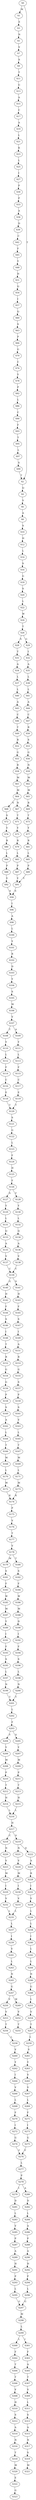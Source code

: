 strict digraph  {
	S0 -> S1 [ label = M ];
	S0 -> S2 [ label = T ];
	S1 -> S3 [ label = E ];
	S2 -> S4 [ label = Q ];
	S3 -> S5 [ label = N ];
	S4 -> S6 [ label = V ];
	S5 -> S7 [ label = V ];
	S6 -> S8 [ label = A ];
	S7 -> S9 [ label = S ];
	S8 -> S10 [ label = S ];
	S9 -> S11 [ label = T ];
	S10 -> S12 [ label = H ];
	S11 -> S13 [ label = G ];
	S12 -> S14 [ label = L ];
	S13 -> S15 [ label = A ];
	S14 -> S16 [ label = S ];
	S15 -> S17 [ label = C ];
	S16 -> S18 [ label = G ];
	S17 -> S19 [ label = A ];
	S18 -> S20 [ label = S ];
	S19 -> S21 [ label = L ];
	S20 -> S22 [ label = L ];
	S21 -> S23 [ label = K ];
	S22 -> S24 [ label = W ];
	S23 -> S25 [ label = L ];
	S24 -> S26 [ label = T ];
	S25 -> S27 [ label = I ];
	S26 -> S28 [ label = S ];
	S26 -> S29 [ label = G ];
	S27 -> S30 [ label = P ];
	S28 -> S31 [ label = T ];
	S29 -> S32 [ label = I ];
	S30 -> S33 [ label = P ];
	S31 -> S34 [ label = A ];
	S32 -> S35 [ label = A ];
	S33 -> S36 [ label = A ];
	S34 -> S37 [ label = L ];
	S35 -> S38 [ label = L ];
	S36 -> S39 [ label = D ];
	S37 -> S40 [ label = L ];
	S38 -> S41 [ label = L ];
	S39 -> S42 [ label = C ];
	S40 -> S43 [ label = A ];
	S41 -> S44 [ label = A ];
	S42 -> S45 [ label = F ];
	S43 -> S46 [ label = C ];
	S44 -> S47 [ label = C ];
	S45 -> S48 [ label = Y ];
	S46 -> S49 [ label = T ];
	S47 -> S50 [ label = R ];
	S48 -> S51 [ label = H ];
	S49 -> S52 [ label = R ];
	S50 -> S53 [ label = S ];
	S51 -> S54 [ label = Q ];
	S52 -> S55 [ label = G ];
	S53 -> S56 [ label = G ];
	S54 -> S57 [ label = I ];
	S55 -> S58 [ label = R ];
	S56 -> S59 [ label = N ];
	S57 -> S60 [ label = Q ];
	S58 -> S61 [ label = M ];
	S59 -> S62 [ label = M ];
	S60 -> S63 [ label = S ];
	S61 -> S64 [ label = M ];
	S62 -> S65 [ label = M ];
	S63 -> S66 [ label = P ];
	S64 -> S67 [ label = N ];
	S64 -> S68 [ label = S ];
	S65 -> S69 [ label = R ];
	S66 -> S70 [ label = G ];
	S67 -> S71 [ label = T ];
	S68 -> S72 [ label = S ];
	S69 -> S73 [ label = T ];
	S70 -> S74 [ label = C ];
	S71 -> S75 [ label = Y ];
	S72 -> S76 [ label = Y ];
	S73 -> S77 [ label = Y ];
	S74 -> S78 [ label = Y ];
	S75 -> S79 [ label = R ];
	S76 -> S80 [ label = R ];
	S77 -> S81 [ label = R ];
	S78 -> S82 [ label = P ];
	S79 -> S83 [ label = L ];
	S80 -> S84 [ label = L ];
	S81 -> S85 [ label = L ];
	S82 -> S86 [ label = L ];
	S83 -> S87 [ label = P ];
	S84 -> S88 [ label = P ];
	S85 -> S89 [ label = P ];
	S86 -> S90 [ label = C ];
	S87 -> S91 [ label = Y ];
	S88 -> S92 [ label = Y ];
	S89 -> S91 [ label = Y ];
	S90 -> S93 [ label = F ];
	S91 -> S94 [ label = S ];
	S92 -> S94 [ label = S ];
	S93 -> S95 [ label = T ];
	S94 -> S96 [ label = I ];
	S95 -> S97 [ label = L ];
	S96 -> S98 [ label = A ];
	S97 -> S99 [ label = S ];
	S98 -> S100 [ label = L ];
	S99 -> S2 [ label = T ];
	S100 -> S101 [ label = Y ];
	S101 -> S102 [ label = R ];
	S102 -> S103 [ label = D ];
	S103 -> S104 [ label = Y ];
	S104 -> S105 [ label = S ];
	S105 -> S106 [ label = M ];
	S106 -> S107 [ label = V ];
	S107 -> S108 [ label = T ];
	S107 -> S109 [ label = A ];
	S108 -> S110 [ label = Y ];
	S109 -> S111 [ label = Y ];
	S110 -> S112 [ label = L ];
	S111 -> S113 [ label = L ];
	S112 -> S114 [ label = F ];
	S113 -> S115 [ label = F ];
	S114 -> S116 [ label = C ];
	S115 -> S117 [ label = C ];
	S116 -> S118 [ label = E ];
	S117 -> S119 [ label = E ];
	S118 -> S120 [ label = T ];
	S119 -> S120 [ label = T ];
	S120 -> S121 [ label = S ];
	S121 -> S122 [ label = G ];
	S122 -> S123 [ label = L ];
	S123 -> S124 [ label = F ];
	S124 -> S125 [ label = H ];
	S125 -> S126 [ label = F ];
	S126 -> S127 [ label = S ];
	S126 -> S128 [ label = F ];
	S127 -> S129 [ label = Y ];
	S128 -> S130 [ label = Y ];
	S129 -> S131 [ label = L ];
	S130 -> S132 [ label = L ];
	S131 -> S133 [ label = Q ];
	S132 -> S134 [ label = Q ];
	S133 -> S135 [ label = A ];
	S134 -> S136 [ label = A ];
	S135 -> S137 [ label = V ];
	S136 -> S138 [ label = V ];
	S137 -> S139 [ label = C ];
	S138 -> S139 [ label = C ];
	S139 -> S140 [ label = G ];
	S139 -> S141 [ label = S ];
	S140 -> S142 [ label = H ];
	S141 -> S143 [ label = H ];
	S142 -> S144 [ label = F ];
	S143 -> S145 [ label = F ];
	S144 -> S146 [ label = S ];
	S145 -> S147 [ label = S ];
	S146 -> S148 [ label = I ];
	S147 -> S149 [ label = I ];
	S148 -> S150 [ label = T ];
	S149 -> S151 [ label = A ];
	S150 -> S152 [ label = R ];
	S151 -> S153 [ label = R ];
	S152 -> S154 [ label = G ];
	S153 -> S155 [ label = G ];
	S154 -> S156 [ label = G ];
	S155 -> S157 [ label = S ];
	S156 -> S158 [ label = P ];
	S157 -> S159 [ label = P ];
	S158 -> S160 [ label = S ];
	S159 -> S161 [ label = S ];
	S160 -> S162 [ label = A ];
	S161 -> S163 [ label = V ];
	S162 -> S164 [ label = L ];
	S163 -> S165 [ label = L ];
	S164 -> S166 [ label = T ];
	S165 -> S167 [ label = T ];
	S166 -> S168 [ label = M ];
	S167 -> S169 [ label = M ];
	S168 -> S170 [ label = L ];
	S169 -> S171 [ label = L ];
	S170 -> S172 [ label = M ];
	S171 -> S173 [ label = M ];
	S172 -> S174 [ label = K ];
	S173 -> S174 [ label = K ];
	S174 -> S175 [ label = P ];
	S175 -> S176 [ label = V ];
	S176 -> S177 [ label = T ];
	S177 -> S178 [ label = V ];
	S178 -> S179 [ label = M ];
	S178 -> S180 [ label = T ];
	S179 -> S181 [ label = S ];
	S180 -> S182 [ label = S ];
	S181 -> S183 [ label = F ];
	S182 -> S184 [ label = F ];
	S183 -> S185 [ label = W ];
	S184 -> S186 [ label = W ];
	S185 -> S187 [ label = M ];
	S186 -> S188 [ label = M ];
	S187 -> S189 [ label = Y ];
	S188 -> S190 [ label = D ];
	S189 -> S191 [ label = I ];
	S190 -> S192 [ label = I ];
	S191 -> S193 [ label = F ];
	S192 -> S194 [ label = F ];
	S193 -> S195 [ label = S ];
	S194 -> S196 [ label = S ];
	S195 -> S197 [ label = L ];
	S196 -> S198 [ label = L ];
	S197 -> S199 [ label = N ];
	S198 -> S200 [ label = N ];
	S199 -> S201 [ label = T ];
	S200 -> S201 [ label = T ];
	S201 -> S202 [ label = L ];
	S202 -> S203 [ label = F ];
	S203 -> S204 [ label = Y ];
	S203 -> S205 [ label = S ];
	S204 -> S206 [ label = Y ];
	S205 -> S207 [ label = Y ];
	S206 -> S208 [ label = M ];
	S207 -> S209 [ label = M ];
	S208 -> S210 [ label = P ];
	S209 -> S211 [ label = P ];
	S210 -> S212 [ label = T ];
	S211 -> S213 [ label = T ];
	S212 -> S214 [ label = H ];
	S213 -> S215 [ label = H ];
	S214 -> S216 [ label = L ];
	S215 -> S216 [ label = L ];
	S216 -> S217 [ label = H ];
	S217 -> S218 [ label = C ];
	S217 -> S219 [ label = S ];
	S218 -> S220 [ label = N ];
	S219 -> S221 [ label = N ];
	S219 -> S222 [ label = D ];
	S220 -> S223 [ label = V ];
	S221 -> S224 [ label = V ];
	S222 -> S225 [ label = A ];
	S223 -> S226 [ label = M ];
	S224 -> S227 [ label = M ];
	S225 -> S228 [ label = R ];
	S226 -> S229 [ label = I ];
	S227 -> S230 [ label = I ];
	S228 -> S231 [ label = I ];
	S229 -> S232 [ label = V ];
	S230 -> S233 [ label = V ];
	S231 -> S234 [ label = V ];
	S232 -> S235 [ label = L ];
	S233 -> S235 [ label = L ];
	S234 -> S236 [ label = L ];
	S235 -> S237 [ label = L ];
	S236 -> S238 [ label = L ];
	S237 -> S239 [ label = I ];
	S238 -> S240 [ label = I ];
	S239 -> S241 [ label = V ];
	S240 -> S242 [ label = L ];
	S241 -> S243 [ label = L ];
	S242 -> S244 [ label = L ];
	S243 -> S245 [ label = N ];
	S244 -> S246 [ label = N ];
	S245 -> S247 [ label = G ];
	S246 -> S248 [ label = G ];
	S247 -> S249 [ label = M ];
	S247 -> S250 [ label = V ];
	S248 -> S251 [ label = L ];
	S249 -> S252 [ label = V ];
	S250 -> S253 [ label = V ];
	S251 -> S254 [ label = V ];
	S252 -> S255 [ label = T ];
	S253 -> S256 [ label = T ];
	S254 -> S257 [ label = T ];
	S256 -> S258 [ label = L ];
	S257 -> S259 [ label = L ];
	S258 -> S260 [ label = V ];
	S259 -> S261 [ label = V ];
	S260 -> S262 [ label = Y ];
	S261 -> S263 [ label = Y ];
	S262 -> S264 [ label = I ];
	S263 -> S265 [ label = V ];
	S264 -> S266 [ label = V ];
	S265 -> S267 [ label = V ];
	S266 -> S268 [ label = L ];
	S267 -> S269 [ label = L ];
	S268 -> S270 [ label = F ];
	S269 -> S271 [ label = F ];
	S270 -> S272 [ label = I ];
	S271 -> S273 [ label = I ];
	S272 -> S274 [ label = G ];
	S273 -> S275 [ label = G ];
	S274 -> S276 [ label = F ];
	S275 -> S276 [ label = F ];
	S276 -> S277 [ label = L ];
	S277 -> S278 [ label = P ];
	S278 -> S279 [ label = I ];
	S278 -> S280 [ label = A ];
	S279 -> S281 [ label = D ];
	S280 -> S282 [ label = D ];
	S281 -> S283 [ label = L ];
	S282 -> S284 [ label = L ];
	S283 -> S285 [ label = V ];
	S284 -> S286 [ label = A ];
	S285 -> S287 [ label = P ];
	S286 -> S288 [ label = P ];
	S287 -> S289 [ label = A ];
	S288 -> S290 [ label = A ];
	S289 -> S291 [ label = H ];
	S290 -> S292 [ label = H ];
	S291 -> S293 [ label = P ];
	S292 -> S294 [ label = P ];
	S293 -> S295 [ label = L ];
	S294 -> S296 [ label = L ];
	S295 -> S297 [ label = G ];
	S296 -> S297 [ label = G ];
	S297 -> S298 [ label = M ];
	S298 -> S299 [ label = L ];
	S299 -> S300 [ label = L ];
	S299 -> S301 [ label = I ];
	S300 -> S302 [ label = F ];
	S301 -> S303 [ label = F ];
	S302 -> S304 [ label = T ];
	S303 -> S305 [ label = A ];
	S304 -> S306 [ label = T ];
	S305 -> S307 [ label = T ];
	S306 -> S308 [ label = V ];
	S307 -> S309 [ label = V ];
	S308 -> S310 [ label = H ];
	S309 -> S311 [ label = L ];
	S310 -> S312 [ label = S ];
	S311 -> S313 [ label = S ];
	S312 -> S314 [ label = A ];
	S313 -> S315 [ label = A ];
	S314 -> S316 [ label = N ];
	S315 -> S317 [ label = N ];
	S316 -> S318 [ label = T ];
	S317 -> S319 [ label = S ];
	S318 -> S320 [ label = M ];
	S319 -> S321 [ label = M ];
	S320 -> S322 [ label = E ];
	S322 -> S323 [ label = G ];
}
